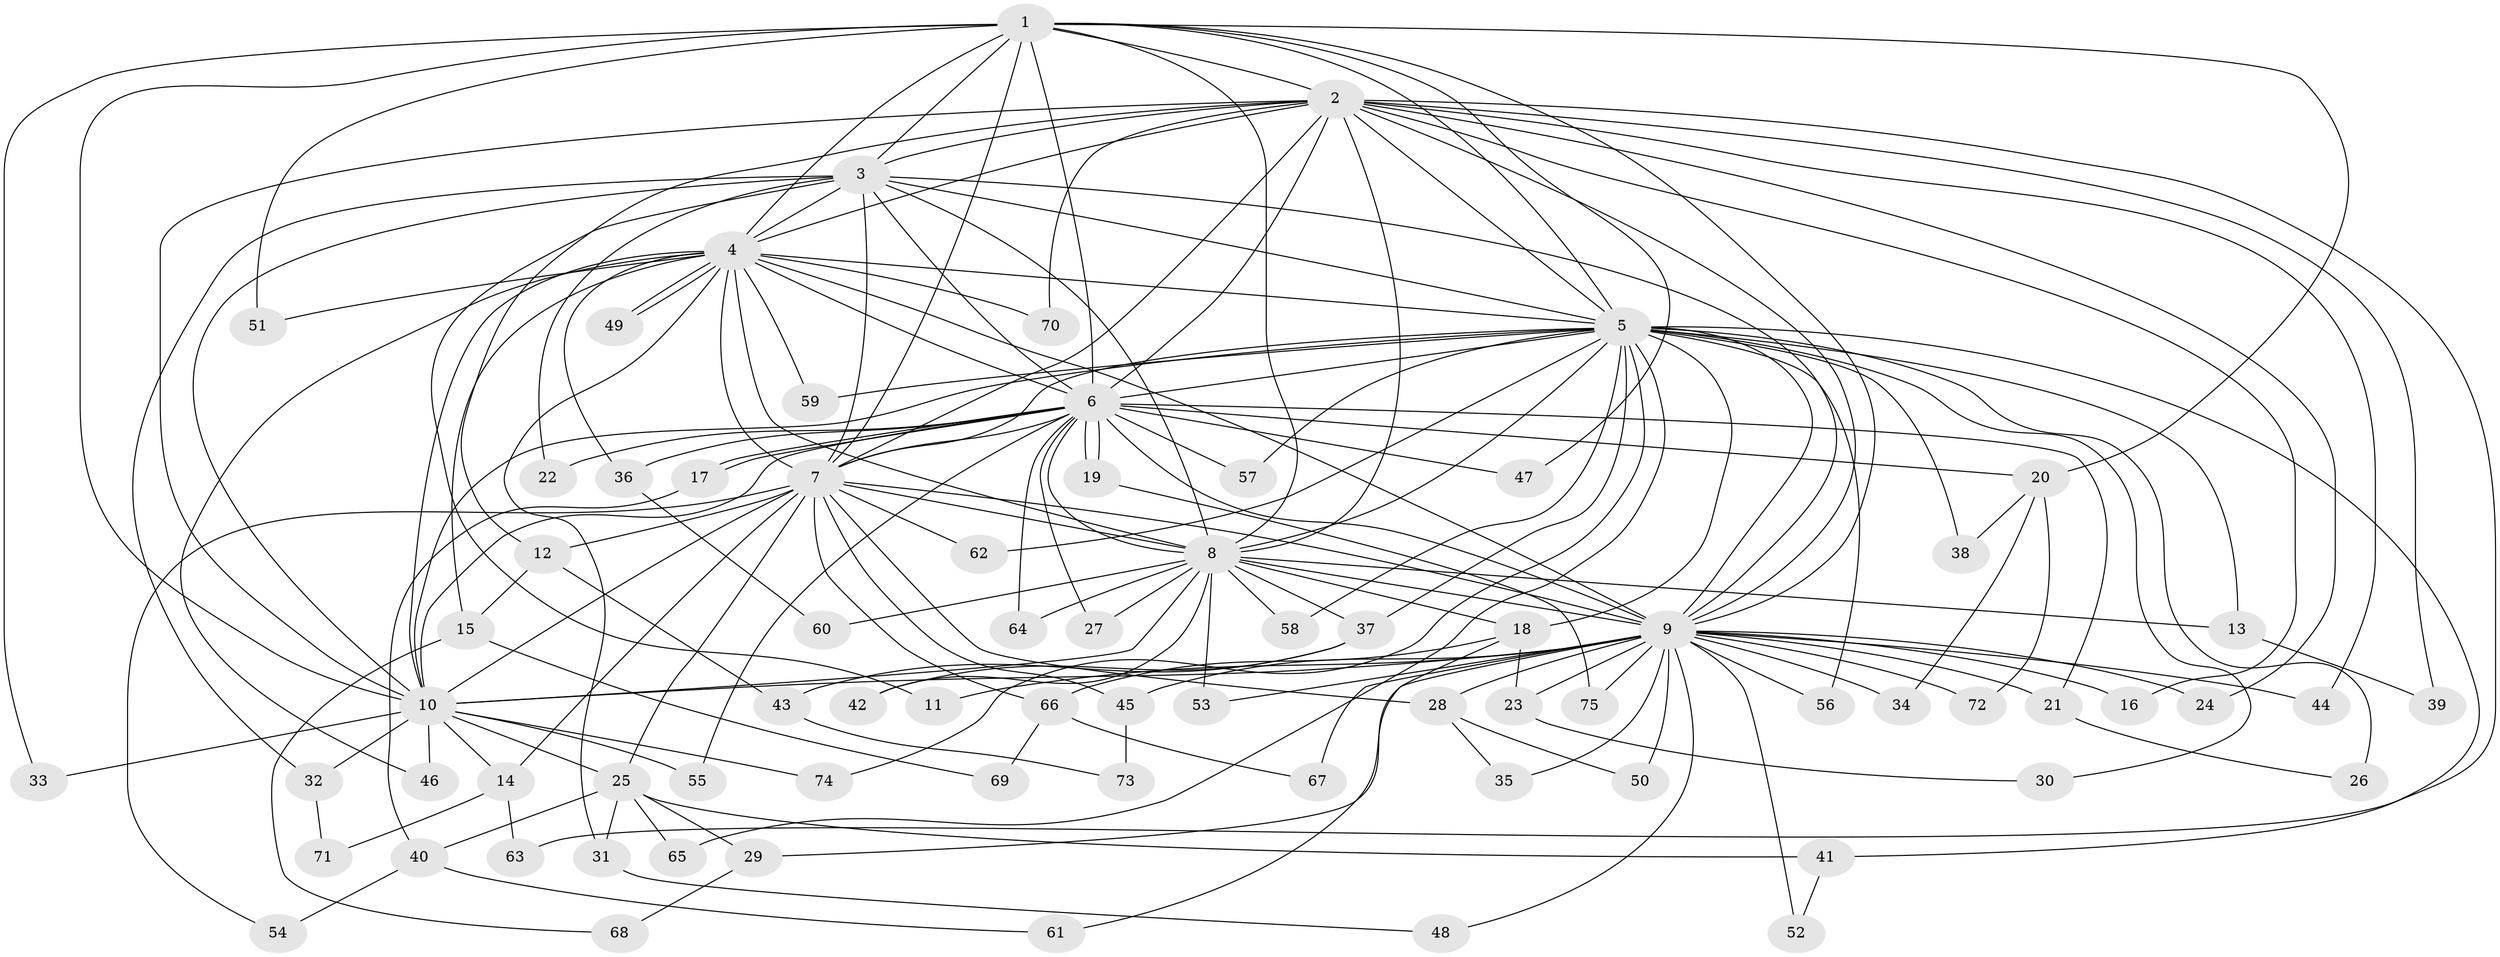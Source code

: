 // coarse degree distribution, {11: 0.022222222222222223, 20: 0.022222222222222223, 24: 0.022222222222222223, 13: 0.022222222222222223, 2: 0.6666666666666666, 4: 0.044444444444444446, 1: 0.08888888888888889, 3: 0.06666666666666667, 15: 0.022222222222222223, 8: 0.022222222222222223}
// Generated by graph-tools (version 1.1) at 2025/48/03/04/25 21:48:28]
// undirected, 75 vertices, 175 edges
graph export_dot {
graph [start="1"]
  node [color=gray90,style=filled];
  1;
  2;
  3;
  4;
  5;
  6;
  7;
  8;
  9;
  10;
  11;
  12;
  13;
  14;
  15;
  16;
  17;
  18;
  19;
  20;
  21;
  22;
  23;
  24;
  25;
  26;
  27;
  28;
  29;
  30;
  31;
  32;
  33;
  34;
  35;
  36;
  37;
  38;
  39;
  40;
  41;
  42;
  43;
  44;
  45;
  46;
  47;
  48;
  49;
  50;
  51;
  52;
  53;
  54;
  55;
  56;
  57;
  58;
  59;
  60;
  61;
  62;
  63;
  64;
  65;
  66;
  67;
  68;
  69;
  70;
  71;
  72;
  73;
  74;
  75;
  1 -- 2;
  1 -- 3;
  1 -- 4;
  1 -- 5;
  1 -- 6;
  1 -- 7;
  1 -- 8;
  1 -- 9;
  1 -- 10;
  1 -- 20;
  1 -- 33;
  1 -- 47;
  1 -- 51;
  2 -- 3;
  2 -- 4;
  2 -- 5;
  2 -- 6;
  2 -- 7;
  2 -- 8;
  2 -- 9;
  2 -- 10;
  2 -- 12;
  2 -- 16;
  2 -- 24;
  2 -- 39;
  2 -- 44;
  2 -- 63;
  2 -- 70;
  3 -- 4;
  3 -- 5;
  3 -- 6;
  3 -- 7;
  3 -- 8;
  3 -- 9;
  3 -- 10;
  3 -- 11;
  3 -- 22;
  3 -- 32;
  4 -- 5;
  4 -- 6;
  4 -- 7;
  4 -- 8;
  4 -- 9;
  4 -- 10;
  4 -- 15;
  4 -- 31;
  4 -- 36;
  4 -- 46;
  4 -- 49;
  4 -- 49;
  4 -- 51;
  4 -- 59;
  4 -- 70;
  5 -- 6;
  5 -- 7;
  5 -- 8;
  5 -- 9;
  5 -- 10;
  5 -- 13;
  5 -- 18;
  5 -- 26;
  5 -- 30;
  5 -- 37;
  5 -- 38;
  5 -- 41;
  5 -- 56;
  5 -- 57;
  5 -- 58;
  5 -- 59;
  5 -- 62;
  5 -- 65;
  5 -- 74;
  6 -- 7;
  6 -- 8;
  6 -- 9;
  6 -- 10;
  6 -- 17;
  6 -- 17;
  6 -- 19;
  6 -- 19;
  6 -- 20;
  6 -- 21;
  6 -- 22;
  6 -- 27;
  6 -- 36;
  6 -- 47;
  6 -- 55;
  6 -- 57;
  6 -- 64;
  7 -- 8;
  7 -- 9;
  7 -- 10;
  7 -- 12;
  7 -- 14;
  7 -- 25;
  7 -- 28;
  7 -- 45;
  7 -- 54;
  7 -- 62;
  7 -- 66;
  8 -- 9;
  8 -- 10;
  8 -- 13;
  8 -- 18;
  8 -- 27;
  8 -- 37;
  8 -- 42;
  8 -- 53;
  8 -- 58;
  8 -- 60;
  8 -- 64;
  9 -- 10;
  9 -- 11;
  9 -- 16;
  9 -- 21;
  9 -- 23;
  9 -- 24;
  9 -- 28;
  9 -- 29;
  9 -- 34;
  9 -- 35;
  9 -- 44;
  9 -- 45;
  9 -- 48;
  9 -- 50;
  9 -- 52;
  9 -- 53;
  9 -- 56;
  9 -- 67;
  9 -- 72;
  9 -- 75;
  10 -- 14;
  10 -- 25;
  10 -- 32;
  10 -- 33;
  10 -- 46;
  10 -- 55;
  10 -- 74;
  12 -- 15;
  12 -- 43;
  13 -- 39;
  14 -- 63;
  14 -- 71;
  15 -- 68;
  15 -- 69;
  17 -- 40;
  18 -- 23;
  18 -- 61;
  18 -- 66;
  19 -- 75;
  20 -- 34;
  20 -- 38;
  20 -- 72;
  21 -- 26;
  23 -- 30;
  25 -- 29;
  25 -- 31;
  25 -- 40;
  25 -- 41;
  25 -- 65;
  28 -- 35;
  28 -- 50;
  29 -- 68;
  31 -- 48;
  32 -- 71;
  36 -- 60;
  37 -- 42;
  37 -- 43;
  40 -- 54;
  40 -- 61;
  41 -- 52;
  43 -- 73;
  45 -- 73;
  66 -- 67;
  66 -- 69;
}
